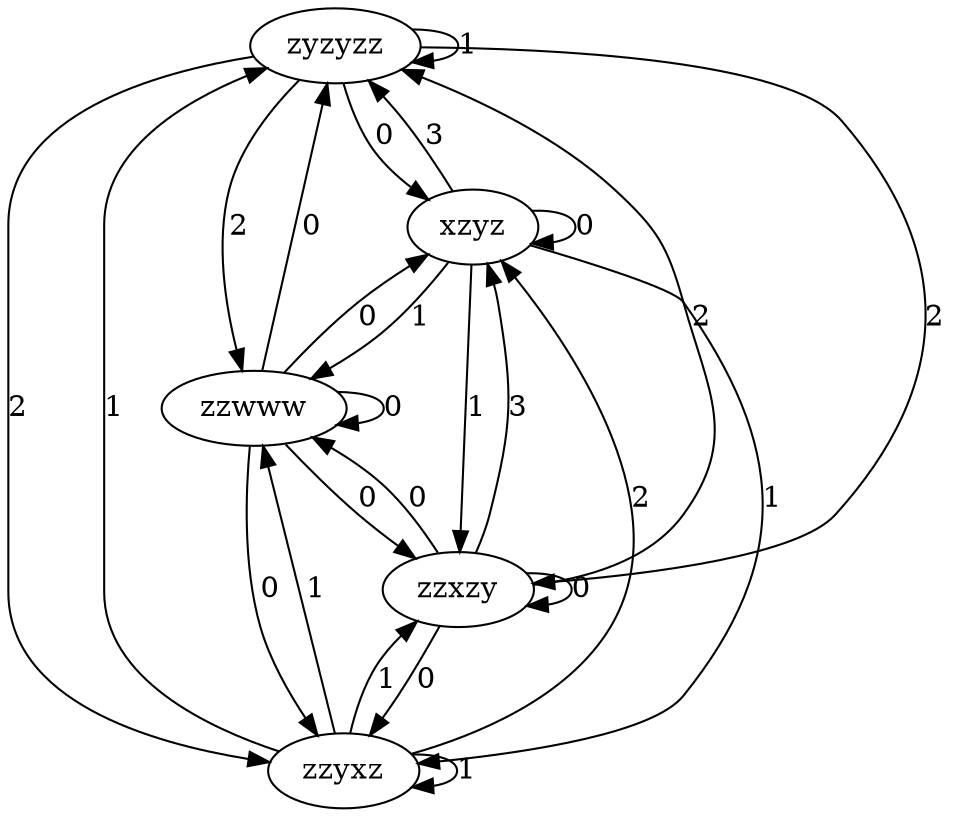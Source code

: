 digraph G {
a [label="zyzyzz"];
b [label="xzyz"];
c [label="zzyxz"];
d [label="zzxzy"];
e [label="zzwww"];


a -> a [label="1"];
c -> c [label="1"];
d -> d [label="0"];
e -> e [label="0"];
b -> b [label="0"];

##START A##
b -> a [label="3"];
a -> b [label="0"];

a -> c [label="2"];
c -> a [label="1"];

a -> d [label="2"];
d -> a [label="2"];

a -> e [label="2"];
e -> a [label="0"];
##END A##

##START B##
b -> c [label="1"];
c -> b [label="2"];

b -> d [label="1"];
d -> b [label="3"];

b -> e [label="1"];
e -> b [label="0"];
##END B##

##START C##

c -> d [label="1"];
d -> c [label="0"];

c -> e [label="1"];
e -> c [label="0"];
##END C##

##START D##
d -> e [label="0"]
e -> d [label="0"]


}
